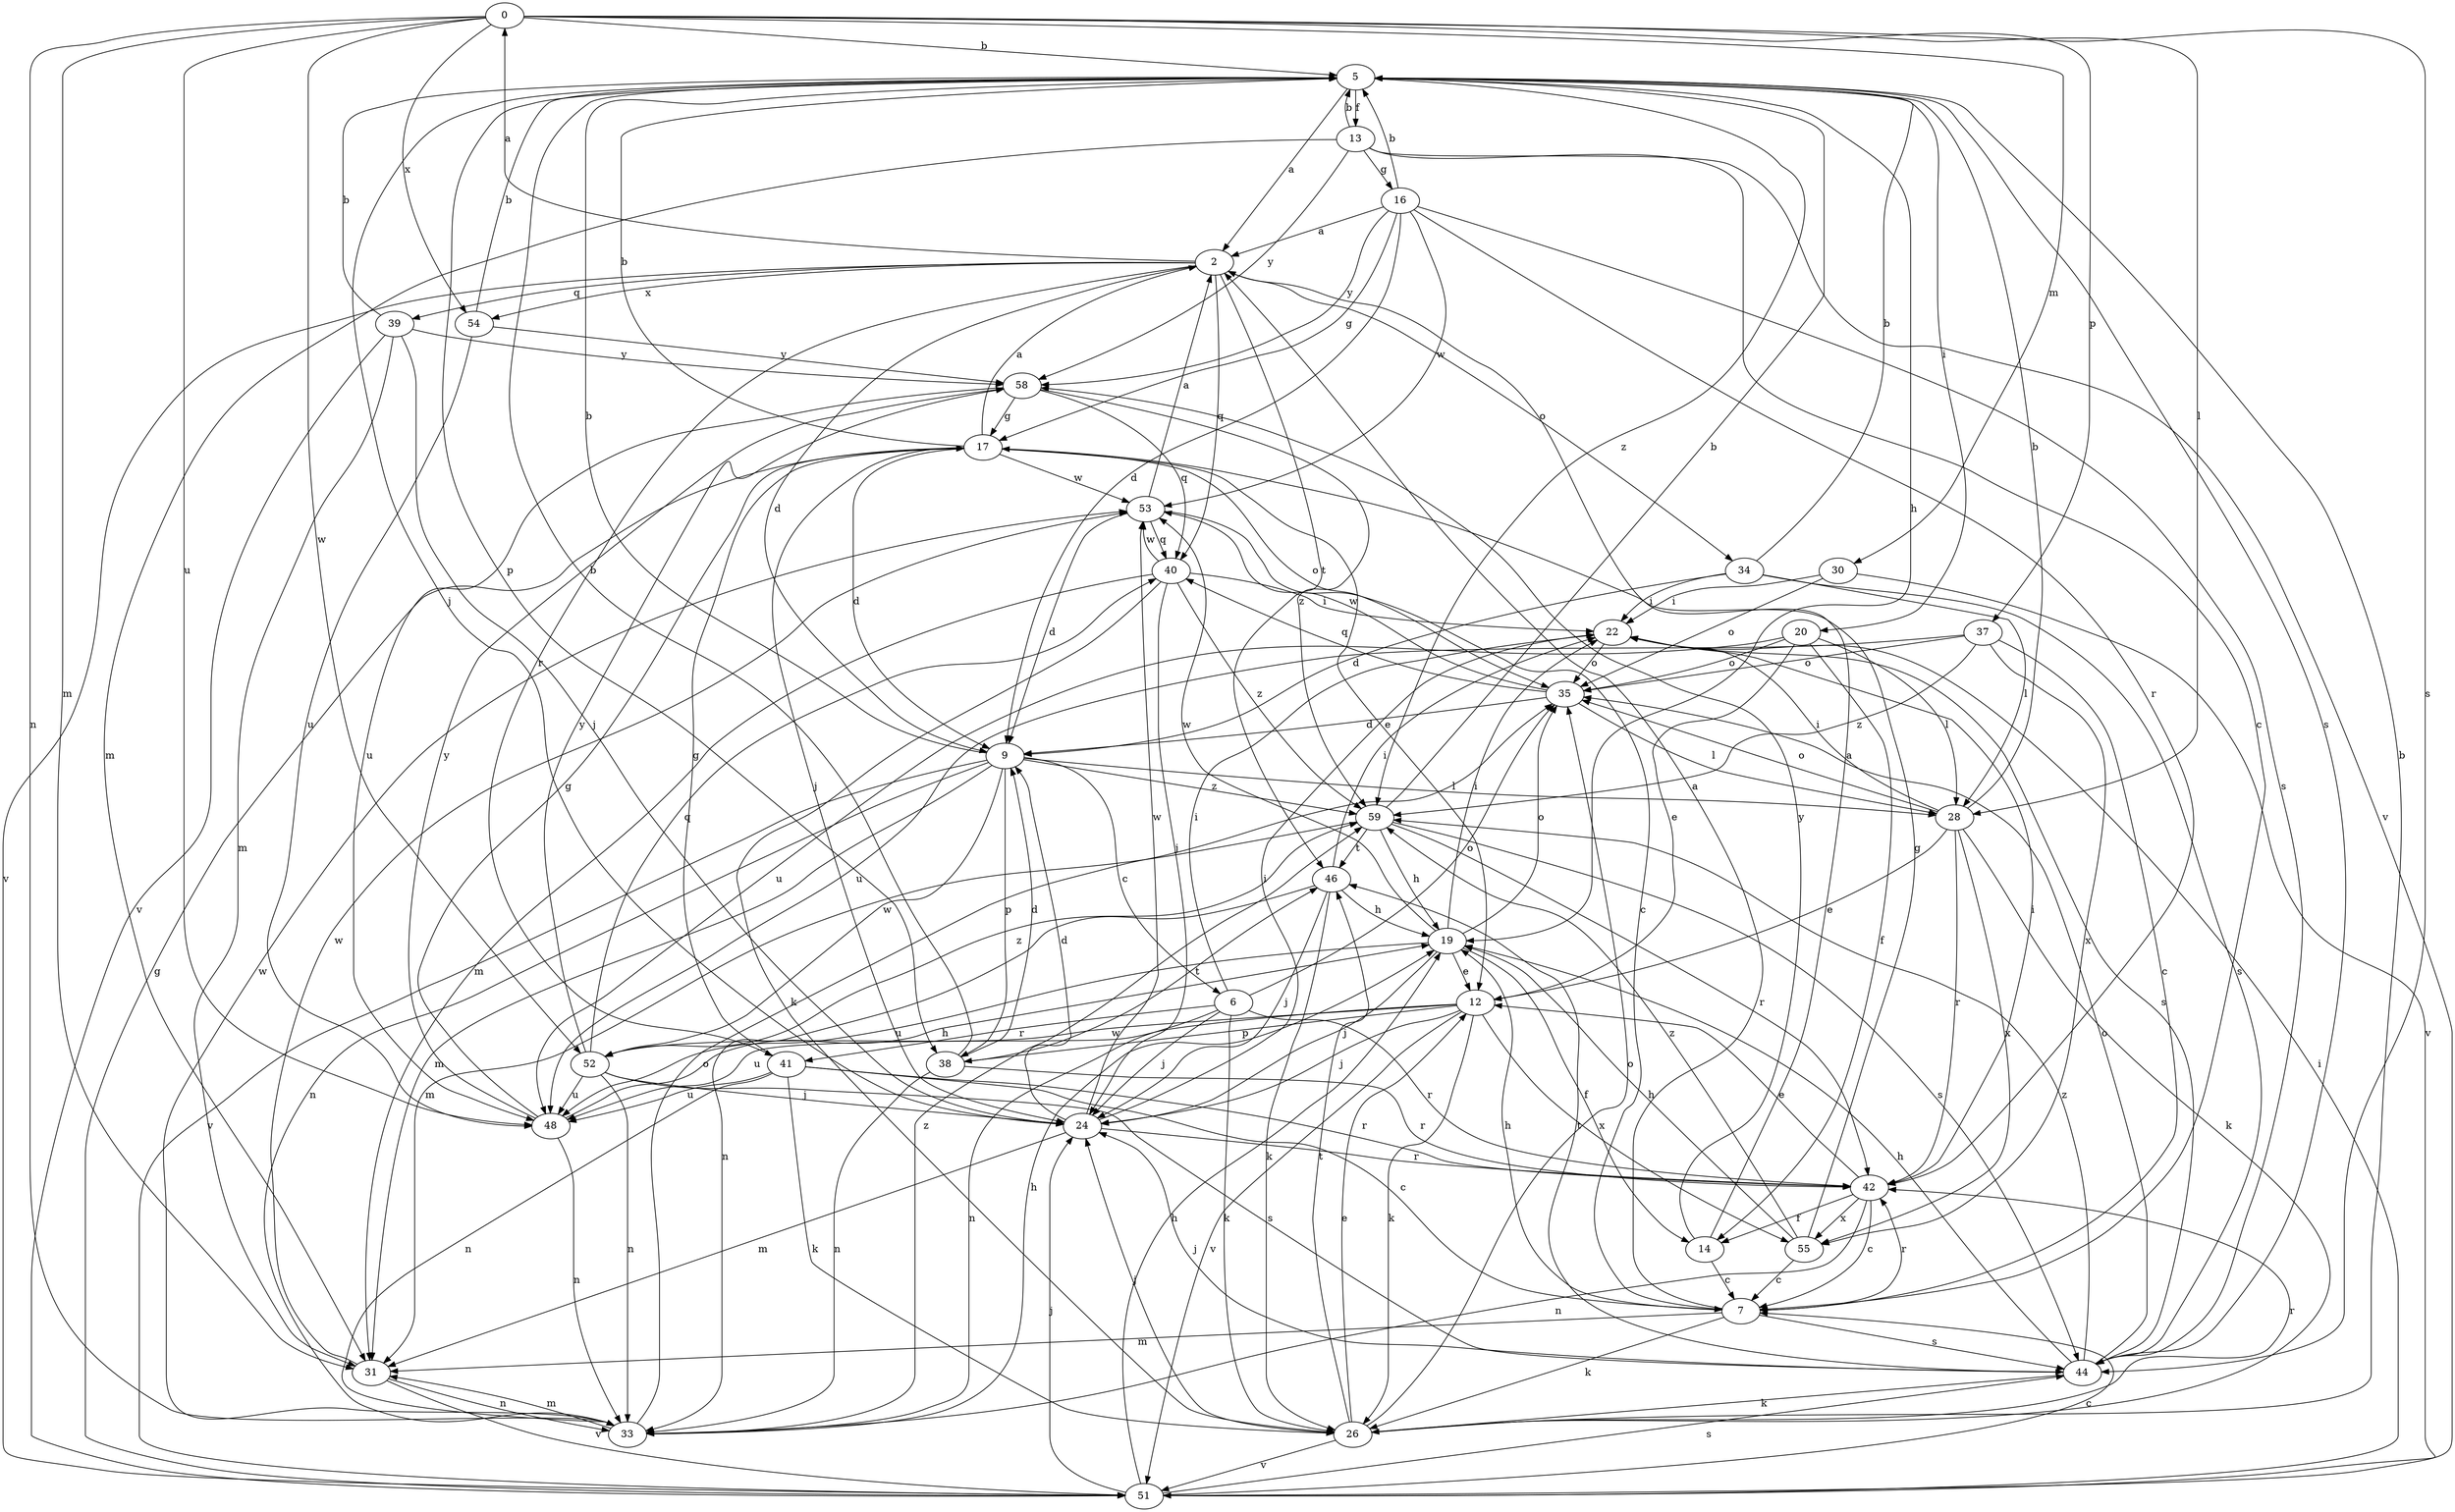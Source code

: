 strict digraph  {
0;
2;
5;
6;
7;
9;
12;
13;
14;
16;
17;
19;
20;
22;
24;
26;
28;
30;
31;
33;
34;
35;
37;
38;
39;
40;
41;
42;
44;
46;
48;
51;
52;
53;
54;
55;
58;
59;
0 -> 5  [label=b];
0 -> 28  [label=l];
0 -> 30  [label=m];
0 -> 31  [label=m];
0 -> 33  [label=n];
0 -> 37  [label=p];
0 -> 44  [label=s];
0 -> 48  [label=u];
0 -> 52  [label=w];
0 -> 54  [label=x];
2 -> 0  [label=a];
2 -> 9  [label=d];
2 -> 34  [label=o];
2 -> 39  [label=q];
2 -> 40  [label=q];
2 -> 41  [label=r];
2 -> 46  [label=t];
2 -> 51  [label=v];
2 -> 54  [label=x];
5 -> 2  [label=a];
5 -> 13  [label=f];
5 -> 19  [label=h];
5 -> 20  [label=i];
5 -> 24  [label=j];
5 -> 38  [label=p];
5 -> 44  [label=s];
5 -> 59  [label=z];
6 -> 22  [label=i];
6 -> 24  [label=j];
6 -> 26  [label=k];
6 -> 33  [label=n];
6 -> 35  [label=o];
6 -> 41  [label=r];
6 -> 42  [label=r];
7 -> 2  [label=a];
7 -> 19  [label=h];
7 -> 26  [label=k];
7 -> 31  [label=m];
7 -> 42  [label=r];
7 -> 44  [label=s];
9 -> 5  [label=b];
9 -> 6  [label=c];
9 -> 28  [label=l];
9 -> 31  [label=m];
9 -> 33  [label=n];
9 -> 38  [label=p];
9 -> 51  [label=v];
9 -> 52  [label=w];
9 -> 59  [label=z];
12 -> 24  [label=j];
12 -> 26  [label=k];
12 -> 38  [label=p];
12 -> 48  [label=u];
12 -> 51  [label=v];
12 -> 52  [label=w];
12 -> 55  [label=x];
13 -> 5  [label=b];
13 -> 7  [label=c];
13 -> 16  [label=g];
13 -> 31  [label=m];
13 -> 51  [label=v];
13 -> 58  [label=y];
14 -> 2  [label=a];
14 -> 7  [label=c];
14 -> 58  [label=y];
16 -> 2  [label=a];
16 -> 5  [label=b];
16 -> 9  [label=d];
16 -> 17  [label=g];
16 -> 42  [label=r];
16 -> 44  [label=s];
16 -> 53  [label=w];
16 -> 58  [label=y];
17 -> 2  [label=a];
17 -> 5  [label=b];
17 -> 9  [label=d];
17 -> 12  [label=e];
17 -> 24  [label=j];
17 -> 35  [label=o];
17 -> 53  [label=w];
19 -> 12  [label=e];
19 -> 14  [label=f];
19 -> 22  [label=i];
19 -> 24  [label=j];
19 -> 35  [label=o];
19 -> 48  [label=u];
19 -> 53  [label=w];
20 -> 12  [label=e];
20 -> 14  [label=f];
20 -> 28  [label=l];
20 -> 35  [label=o];
20 -> 48  [label=u];
22 -> 35  [label=o];
22 -> 44  [label=s];
24 -> 9  [label=d];
24 -> 22  [label=i];
24 -> 31  [label=m];
24 -> 42  [label=r];
24 -> 53  [label=w];
26 -> 5  [label=b];
26 -> 12  [label=e];
26 -> 24  [label=j];
26 -> 35  [label=o];
26 -> 42  [label=r];
26 -> 46  [label=t];
26 -> 51  [label=v];
28 -> 5  [label=b];
28 -> 12  [label=e];
28 -> 22  [label=i];
28 -> 26  [label=k];
28 -> 35  [label=o];
28 -> 42  [label=r];
28 -> 55  [label=x];
30 -> 22  [label=i];
30 -> 35  [label=o];
30 -> 51  [label=v];
31 -> 33  [label=n];
31 -> 51  [label=v];
31 -> 53  [label=w];
33 -> 19  [label=h];
33 -> 31  [label=m];
33 -> 35  [label=o];
33 -> 53  [label=w];
33 -> 59  [label=z];
34 -> 5  [label=b];
34 -> 9  [label=d];
34 -> 22  [label=i];
34 -> 28  [label=l];
34 -> 44  [label=s];
35 -> 9  [label=d];
35 -> 28  [label=l];
35 -> 40  [label=q];
35 -> 53  [label=w];
37 -> 7  [label=c];
37 -> 35  [label=o];
37 -> 48  [label=u];
37 -> 55  [label=x];
37 -> 59  [label=z];
38 -> 5  [label=b];
38 -> 9  [label=d];
38 -> 33  [label=n];
38 -> 42  [label=r];
38 -> 46  [label=t];
39 -> 5  [label=b];
39 -> 24  [label=j];
39 -> 31  [label=m];
39 -> 51  [label=v];
39 -> 58  [label=y];
40 -> 22  [label=i];
40 -> 24  [label=j];
40 -> 26  [label=k];
40 -> 31  [label=m];
40 -> 53  [label=w];
40 -> 59  [label=z];
41 -> 7  [label=c];
41 -> 17  [label=g];
41 -> 26  [label=k];
41 -> 33  [label=n];
41 -> 42  [label=r];
41 -> 48  [label=u];
42 -> 7  [label=c];
42 -> 12  [label=e];
42 -> 14  [label=f];
42 -> 22  [label=i];
42 -> 33  [label=n];
42 -> 55  [label=x];
44 -> 19  [label=h];
44 -> 24  [label=j];
44 -> 26  [label=k];
44 -> 35  [label=o];
44 -> 46  [label=t];
44 -> 59  [label=z];
46 -> 19  [label=h];
46 -> 22  [label=i];
46 -> 24  [label=j];
46 -> 26  [label=k];
46 -> 33  [label=n];
48 -> 17  [label=g];
48 -> 19  [label=h];
48 -> 33  [label=n];
48 -> 58  [label=y];
51 -> 7  [label=c];
51 -> 17  [label=g];
51 -> 19  [label=h];
51 -> 22  [label=i];
51 -> 24  [label=j];
51 -> 44  [label=s];
52 -> 24  [label=j];
52 -> 33  [label=n];
52 -> 40  [label=q];
52 -> 44  [label=s];
52 -> 48  [label=u];
52 -> 58  [label=y];
52 -> 59  [label=z];
53 -> 2  [label=a];
53 -> 7  [label=c];
53 -> 9  [label=d];
53 -> 40  [label=q];
54 -> 5  [label=b];
54 -> 48  [label=u];
54 -> 58  [label=y];
55 -> 7  [label=c];
55 -> 17  [label=g];
55 -> 19  [label=h];
55 -> 59  [label=z];
58 -> 17  [label=g];
58 -> 40  [label=q];
58 -> 48  [label=u];
58 -> 59  [label=z];
59 -> 5  [label=b];
59 -> 19  [label=h];
59 -> 31  [label=m];
59 -> 42  [label=r];
59 -> 44  [label=s];
59 -> 46  [label=t];
}

